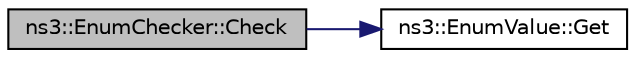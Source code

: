 digraph "ns3::EnumChecker::Check"
{
 // LATEX_PDF_SIZE
  edge [fontname="Helvetica",fontsize="10",labelfontname="Helvetica",labelfontsize="10"];
  node [fontname="Helvetica",fontsize="10",shape=record];
  rankdir="LR";
  Node1 [label="ns3::EnumChecker::Check",height=0.2,width=0.4,color="black", fillcolor="grey75", style="filled", fontcolor="black",tooltip=" "];
  Node1 -> Node2 [color="midnightblue",fontsize="10",style="solid",fontname="Helvetica"];
  Node2 [label="ns3::EnumValue::Get",height=0.2,width=0.4,color="black", fillcolor="white", style="filled",URL="$classns3_1_1_enum_value.html#a18a71c7623f3d389cf9c5d5dd804331e",tooltip=" "];
}
